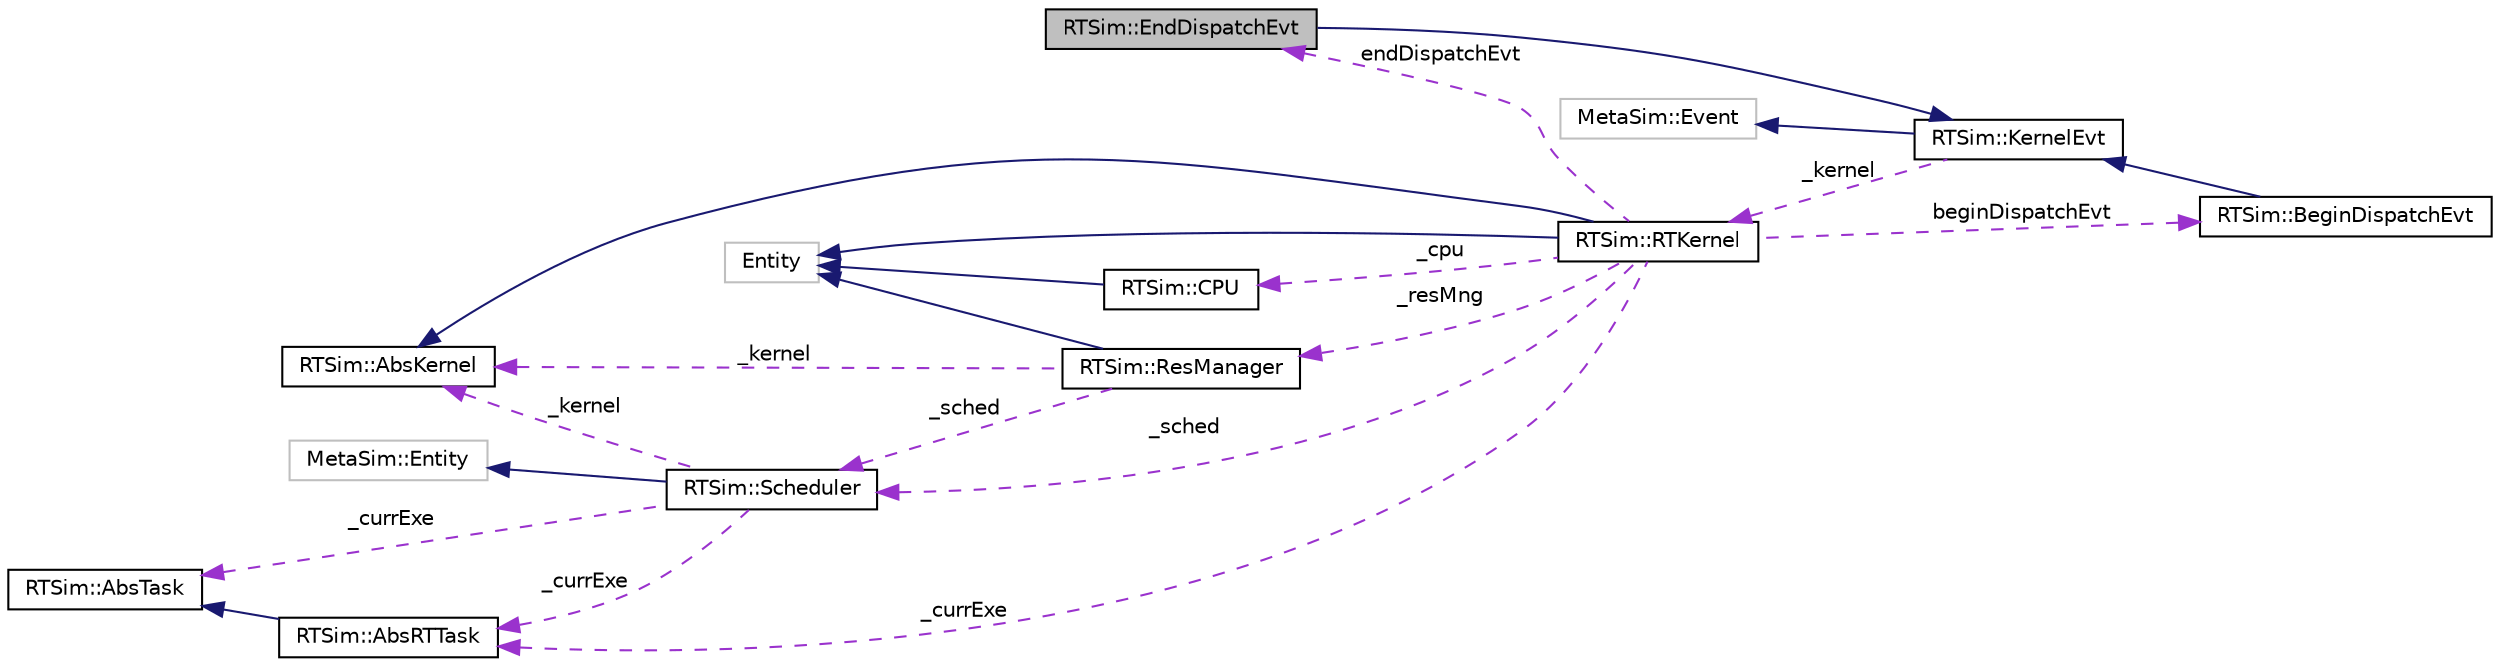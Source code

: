 digraph "RTSim::EndDispatchEvt"
{
  edge [fontname="Helvetica",fontsize="10",labelfontname="Helvetica",labelfontsize="10"];
  node [fontname="Helvetica",fontsize="10",shape=record];
  rankdir="LR";
  Node1 [label="RTSim::EndDispatchEvt",height=0.2,width=0.4,color="black", fillcolor="grey75", style="filled", fontcolor="black"];
  Node2 -> Node1 [dir="back",color="midnightblue",fontsize="10",style="solid"];
  Node2 [label="RTSim::KernelEvt",height=0.2,width=0.4,color="black", fillcolor="white", style="filled",URL="$dd/d60/classRTSim_1_1KernelEvt.html"];
  Node3 -> Node2 [dir="back",color="midnightblue",fontsize="10",style="solid"];
  Node3 [label="MetaSim::Event",height=0.2,width=0.4,color="grey75", fillcolor="white", style="filled"];
  Node4 -> Node2 [dir="back",color="darkorchid3",fontsize="10",style="dashed",label=" _kernel" ];
  Node4 [label="RTSim::RTKernel",height=0.2,width=0.4,color="black", fillcolor="white", style="filled",URL="$da/d3e/classRTSim_1_1RTKernel.html"];
  Node5 -> Node4 [dir="back",color="midnightblue",fontsize="10",style="solid"];
  Node5 [label="Entity",height=0.2,width=0.4,color="grey75", fillcolor="white", style="filled"];
  Node6 -> Node4 [dir="back",color="midnightblue",fontsize="10",style="solid"];
  Node6 [label="RTSim::AbsKernel",height=0.2,width=0.4,color="black", fillcolor="white", style="filled",URL="$de/d7f/classRTSim_1_1AbsKernel.html"];
  Node7 -> Node4 [dir="back",color="darkorchid3",fontsize="10",style="dashed",label=" _resMng" ];
  Node7 [label="RTSim::ResManager",height=0.2,width=0.4,color="black", fillcolor="white", style="filled",URL="$dc/d36/classRTSim_1_1ResManager.html"];
  Node5 -> Node7 [dir="back",color="midnightblue",fontsize="10",style="solid"];
  Node6 -> Node7 [dir="back",color="darkorchid3",fontsize="10",style="dashed",label=" _kernel" ];
  Node8 -> Node7 [dir="back",color="darkorchid3",fontsize="10",style="dashed",label=" _sched" ];
  Node8 [label="RTSim::Scheduler",height=0.2,width=0.4,color="black", fillcolor="white", style="filled",URL="$d6/d9d/classRTSim_1_1Scheduler.html"];
  Node9 -> Node8 [dir="back",color="midnightblue",fontsize="10",style="solid"];
  Node9 [label="MetaSim::Entity",height=0.2,width=0.4,color="grey75", fillcolor="white", style="filled"];
  Node10 -> Node8 [dir="back",color="darkorchid3",fontsize="10",style="dashed",label=" _currExe" ];
  Node10 [label="RTSim::AbsTask",height=0.2,width=0.4,color="black", fillcolor="white", style="filled",URL="$de/d5f/classRTSim_1_1AbsTask.html"];
  Node11 -> Node8 [dir="back",color="darkorchid3",fontsize="10",style="dashed",label=" _currExe" ];
  Node11 [label="RTSim::AbsRTTask",height=0.2,width=0.4,color="black", fillcolor="white", style="filled",URL="$d3/d04/classRTSim_1_1AbsRTTask.html"];
  Node10 -> Node11 [dir="back",color="midnightblue",fontsize="10",style="solid"];
  Node6 -> Node8 [dir="back",color="darkorchid3",fontsize="10",style="dashed",label=" _kernel" ];
  Node11 -> Node4 [dir="back",color="darkorchid3",fontsize="10",style="dashed",label=" _currExe" ];
  Node12 -> Node4 [dir="back",color="darkorchid3",fontsize="10",style="dashed",label=" _cpu" ];
  Node12 [label="RTSim::CPU",height=0.2,width=0.4,color="black", fillcolor="white", style="filled",URL="$de/d98/classRTSim_1_1CPU.html"];
  Node5 -> Node12 [dir="back",color="midnightblue",fontsize="10",style="solid"];
  Node8 -> Node4 [dir="back",color="darkorchid3",fontsize="10",style="dashed",label=" _sched" ];
  Node1 -> Node4 [dir="back",color="darkorchid3",fontsize="10",style="dashed",label=" endDispatchEvt" ];
  Node13 -> Node4 [dir="back",color="darkorchid3",fontsize="10",style="dashed",label=" beginDispatchEvt" ];
  Node13 [label="RTSim::BeginDispatchEvt",height=0.2,width=0.4,color="black", fillcolor="white", style="filled",URL="$d6/d8f/classRTSim_1_1BeginDispatchEvt.html"];
  Node2 -> Node13 [dir="back",color="midnightblue",fontsize="10",style="solid"];
}
